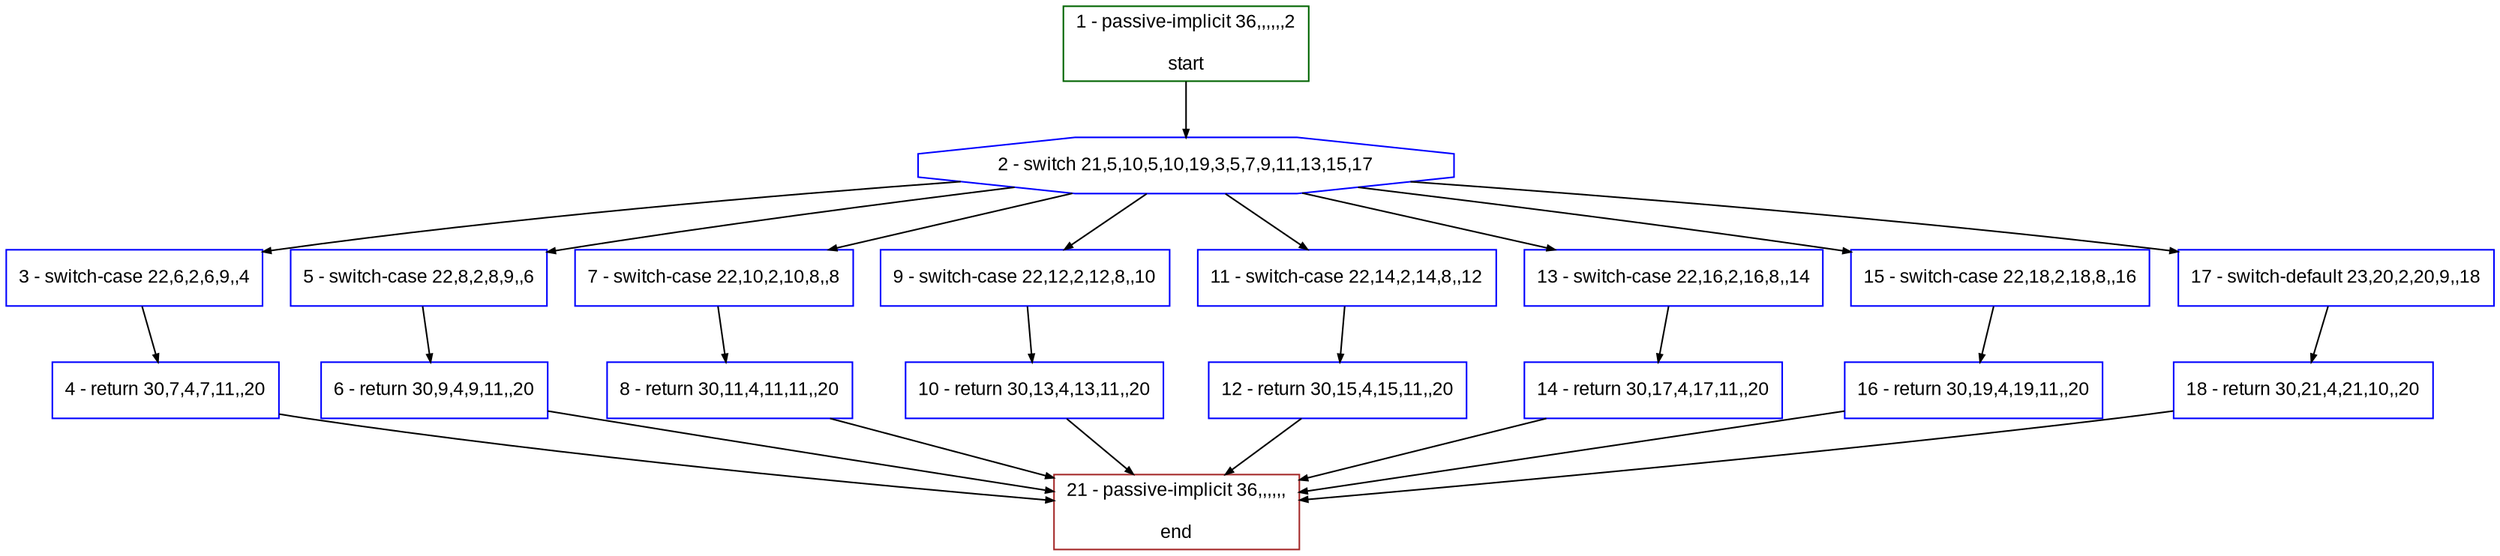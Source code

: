 digraph "" {
  graph [bgcolor="white", fillcolor="#FFFFCC", pack="true", packmode="clust", fontname="Arial", label="", fontsize="12", compound="true", style="rounded,filled"];
  node [node_initialized="no", fillcolor="white", fontname="Arial", label="", color="grey", fontsize="12", fixedsize="false", compound="true", shape="rectangle", style="filled"];
  edge [arrowtail="none", lhead="", fontcolor="black", fontname="Arial", label="", color="black", fontsize="12", arrowhead="normal", arrowsize="0.5", compound="true", ltail="", dir="forward"];
  __N1 [fillcolor="#ffffff", label="2 - switch 21,5,10,5,10,19,3,5,7,9,11,13,15,17", color="#0000ff", shape="octagon", style="filled"];
  __N2 [fillcolor="#ffffff", label="1 - passive-implicit 36,,,,,,2\n\nstart", color="#006400", shape="box", style="filled"];
  __N3 [fillcolor="#ffffff", label="3 - switch-case 22,6,2,6,9,,4", color="#0000ff", shape="box", style="filled"];
  __N4 [fillcolor="#ffffff", label="5 - switch-case 22,8,2,8,9,,6", color="#0000ff", shape="box", style="filled"];
  __N5 [fillcolor="#ffffff", label="7 - switch-case 22,10,2,10,8,,8", color="#0000ff", shape="box", style="filled"];
  __N6 [fillcolor="#ffffff", label="9 - switch-case 22,12,2,12,8,,10", color="#0000ff", shape="box", style="filled"];
  __N7 [fillcolor="#ffffff", label="11 - switch-case 22,14,2,14,8,,12", color="#0000ff", shape="box", style="filled"];
  __N8 [fillcolor="#ffffff", label="13 - switch-case 22,16,2,16,8,,14", color="#0000ff", shape="box", style="filled"];
  __N9 [fillcolor="#ffffff", label="15 - switch-case 22,18,2,18,8,,16", color="#0000ff", shape="box", style="filled"];
  __N10 [fillcolor="#ffffff", label="17 - switch-default 23,20,2,20,9,,18", color="#0000ff", shape="box", style="filled"];
  __N11 [fillcolor="#ffffff", label="4 - return 30,7,4,7,11,,20", color="#0000ff", shape="box", style="filled"];
  __N12 [fillcolor="#ffffff", label="21 - passive-implicit 36,,,,,,\n\nend", color="#a52a2a", shape="box", style="filled"];
  __N13 [fillcolor="#ffffff", label="6 - return 30,9,4,9,11,,20", color="#0000ff", shape="box", style="filled"];
  __N14 [fillcolor="#ffffff", label="8 - return 30,11,4,11,11,,20", color="#0000ff", shape="box", style="filled"];
  __N15 [fillcolor="#ffffff", label="10 - return 30,13,4,13,11,,20", color="#0000ff", shape="box", style="filled"];
  __N16 [fillcolor="#ffffff", label="12 - return 30,15,4,15,11,,20", color="#0000ff", shape="box", style="filled"];
  __N17 [fillcolor="#ffffff", label="14 - return 30,17,4,17,11,,20", color="#0000ff", shape="box", style="filled"];
  __N18 [fillcolor="#ffffff", label="16 - return 30,19,4,19,11,,20", color="#0000ff", shape="box", style="filled"];
  __N19 [fillcolor="#ffffff", label="18 - return 30,21,4,21,10,,20", color="#0000ff", shape="box", style="filled"];
  __N2 -> __N1 [arrowtail="none", color="#000000", label="", arrowhead="normal", dir="forward"];
  __N1 -> __N3 [arrowtail="none", color="#000000", label="", arrowhead="normal", dir="forward"];
  __N1 -> __N4 [arrowtail="none", color="#000000", label="", arrowhead="normal", dir="forward"];
  __N1 -> __N5 [arrowtail="none", color="#000000", label="", arrowhead="normal", dir="forward"];
  __N1 -> __N6 [arrowtail="none", color="#000000", label="", arrowhead="normal", dir="forward"];
  __N1 -> __N7 [arrowtail="none", color="#000000", label="", arrowhead="normal", dir="forward"];
  __N1 -> __N8 [arrowtail="none", color="#000000", label="", arrowhead="normal", dir="forward"];
  __N1 -> __N9 [arrowtail="none", color="#000000", label="", arrowhead="normal", dir="forward"];
  __N1 -> __N10 [arrowtail="none", color="#000000", label="", arrowhead="normal", dir="forward"];
  __N3 -> __N11 [arrowtail="none", color="#000000", label="", arrowhead="normal", dir="forward"];
  __N11 -> __N12 [arrowtail="none", color="#000000", label="", arrowhead="normal", dir="forward"];
  __N4 -> __N13 [arrowtail="none", color="#000000", label="", arrowhead="normal", dir="forward"];
  __N13 -> __N12 [arrowtail="none", color="#000000", label="", arrowhead="normal", dir="forward"];
  __N5 -> __N14 [arrowtail="none", color="#000000", label="", arrowhead="normal", dir="forward"];
  __N14 -> __N12 [arrowtail="none", color="#000000", label="", arrowhead="normal", dir="forward"];
  __N6 -> __N15 [arrowtail="none", color="#000000", label="", arrowhead="normal", dir="forward"];
  __N15 -> __N12 [arrowtail="none", color="#000000", label="", arrowhead="normal", dir="forward"];
  __N7 -> __N16 [arrowtail="none", color="#000000", label="", arrowhead="normal", dir="forward"];
  __N16 -> __N12 [arrowtail="none", color="#000000", label="", arrowhead="normal", dir="forward"];
  __N8 -> __N17 [arrowtail="none", color="#000000", label="", arrowhead="normal", dir="forward"];
  __N17 -> __N12 [arrowtail="none", color="#000000", label="", arrowhead="normal", dir="forward"];
  __N9 -> __N18 [arrowtail="none", color="#000000", label="", arrowhead="normal", dir="forward"];
  __N18 -> __N12 [arrowtail="none", color="#000000", label="", arrowhead="normal", dir="forward"];
  __N10 -> __N19 [arrowtail="none", color="#000000", label="", arrowhead="normal", dir="forward"];
  __N19 -> __N12 [arrowtail="none", color="#000000", label="", arrowhead="normal", dir="forward"];
}
